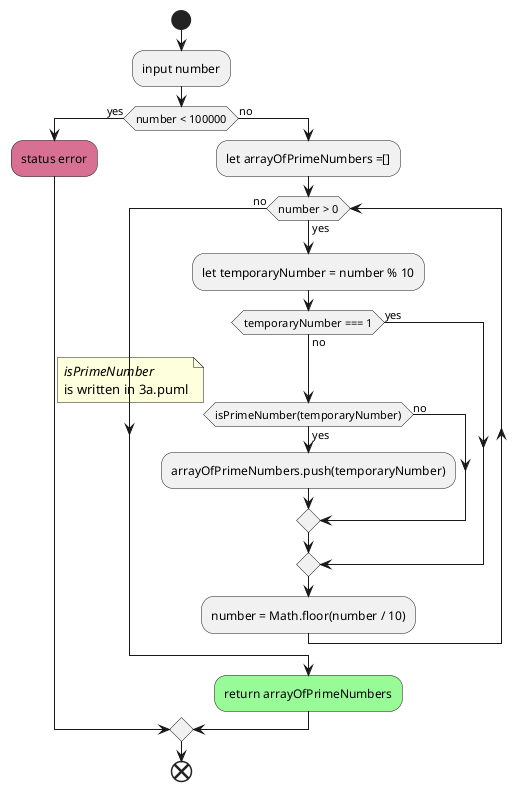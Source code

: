 @startuml no2d
start 
    :input number;
    if (number < 100000) then (yes)
        #PaleVioletRed:status error;
    else (no)
        :let arrayOfPrimeNumbers =[];
        while(number > 0) is (yes)
            :let temporaryNumber = number % 10;
            if(temporaryNumber === 1) then (yes)
            else (no)
                if (isPrimeNumber(temporaryNumber)) then (yes)
                note right
                //isPrimeNumber// 
                is written in 3a.puml
                end note
                :arrayOfPrimeNumbers.push(temporaryNumber);
                else (no)
                endif
            endif
            :number = Math.floor(number / 10);
        endwhile (no)
        #PaleGreen:return arrayOfPrimeNumbers;
    endif
end
@enduml